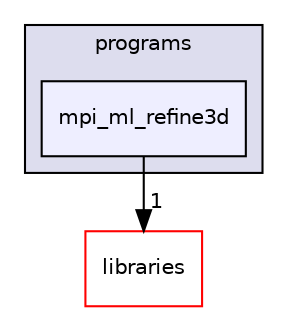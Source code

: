 digraph "xmipp/legacy/applications/programs/mpi_ml_refine3d" {
  compound=true
  node [ fontsize="10", fontname="Helvetica"];
  edge [ labelfontsize="10", labelfontname="Helvetica"];
  subgraph clusterdir_a205c211814f26c7bbd02dbfc70fcda8 {
    graph [ bgcolor="#ddddee", pencolor="black", label="programs" fontname="Helvetica", fontsize="10", URL="dir_a205c211814f26c7bbd02dbfc70fcda8.html"]
  dir_c44db5fa2ed8a3136a216e8f3947ce0d [shape=box, label="mpi_ml_refine3d", style="filled", fillcolor="#eeeeff", pencolor="black", URL="dir_c44db5fa2ed8a3136a216e8f3947ce0d.html"];
  }
  dir_29dba3f3840f20df3b04d1972e99046b [shape=box label="libraries" fillcolor="white" style="filled" color="red" URL="dir_29dba3f3840f20df3b04d1972e99046b.html"];
  dir_c44db5fa2ed8a3136a216e8f3947ce0d->dir_29dba3f3840f20df3b04d1972e99046b [headlabel="1", labeldistance=1.5 headhref="dir_000268_000027.html"];
}

